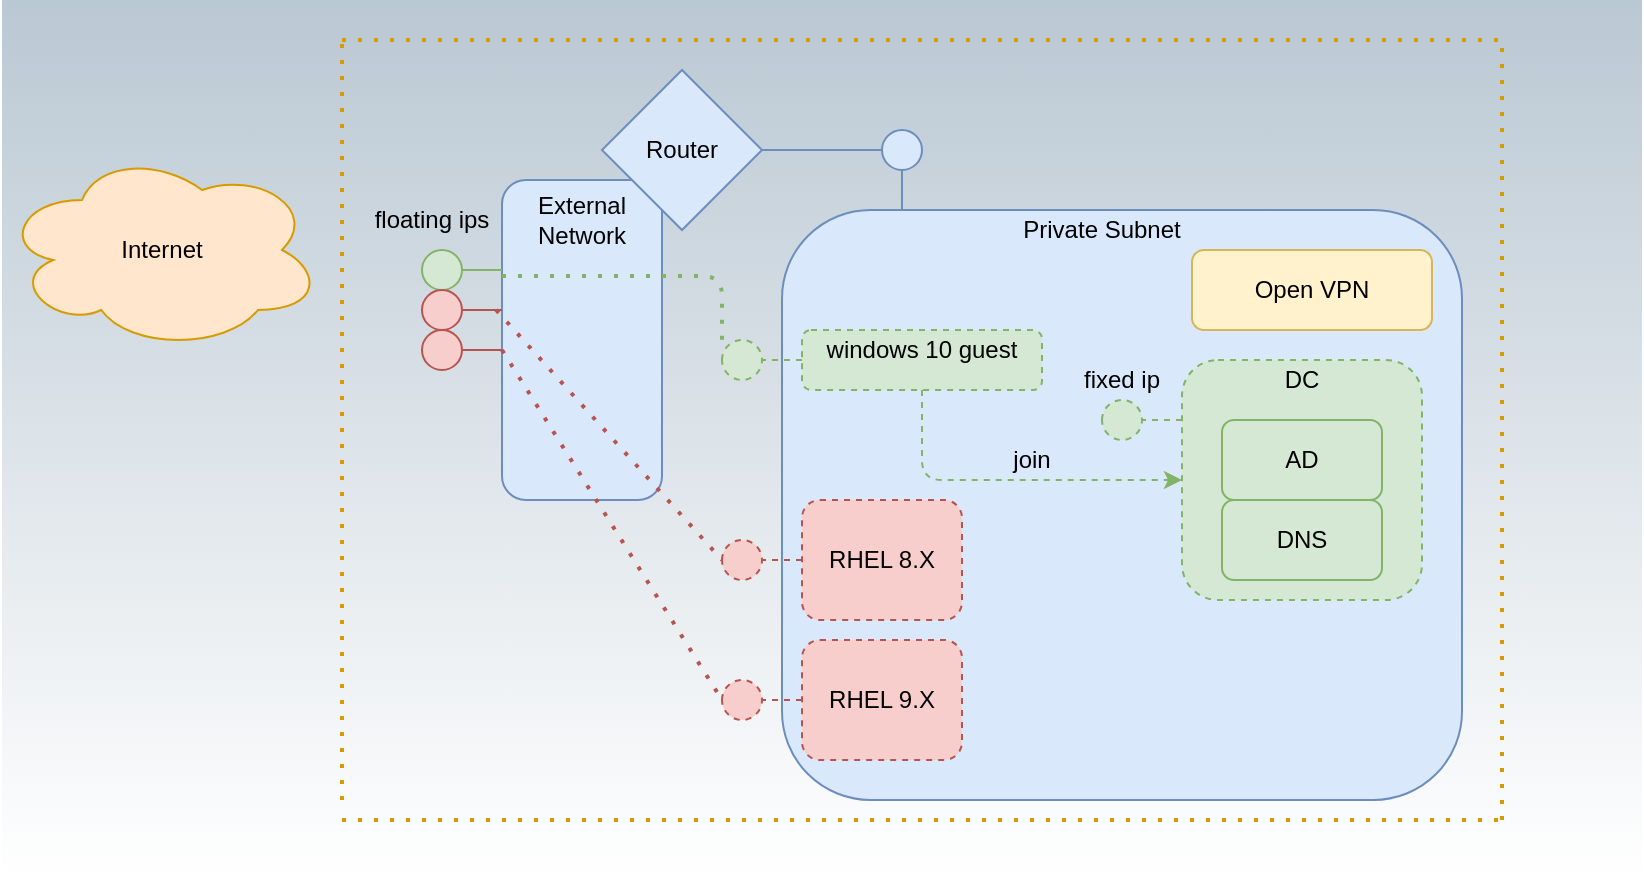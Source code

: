 <mxfile version="13.7.9" type="device"><diagram id="qN_2emV_o_cjyCrhRZce" name="Page-1"><mxGraphModel dx="1185" dy="703" grid="1" gridSize="10" guides="1" tooltips="1" connect="1" arrows="0" fold="1" page="1" pageScale="1" pageWidth="850" pageHeight="1100" math="0" shadow="0"><root><mxCell id="0"/><mxCell id="1" parent="0"/><mxCell id="-ffNCzxJn5W2BscDIvyP-2" value="" style="rounded=0;whiteSpace=wrap;html=1;fillColor=#bac8d3;strokeColor=none;gradientColor=#ffffff;" parent="1" vertex="1"><mxGeometry x="10" y="260" width="820" height="440" as="geometry"/></mxCell><mxCell id="bpRGpPK1hM_NLq0wCQrj-1" value="" style="rounded=1;whiteSpace=wrap;html=1;fillColor=#dae8fc;strokeColor=#6c8ebf;" parent="1" vertex="1"><mxGeometry x="260" y="350" width="80" height="160" as="geometry"/></mxCell><mxCell id="bpRGpPK1hM_NLq0wCQrj-2" value="External Network" style="text;html=1;strokeColor=none;fillColor=none;align=center;verticalAlign=middle;whiteSpace=wrap;rounded=0;" parent="1" vertex="1"><mxGeometry x="255" y="360" width="90" height="20" as="geometry"/></mxCell><mxCell id="bpRGpPK1hM_NLq0wCQrj-3" value="" style="rounded=1;whiteSpace=wrap;html=1;fillColor=#dae8fc;strokeColor=#6c8ebf;" parent="1" vertex="1"><mxGeometry x="400" y="365" width="340" height="295" as="geometry"/></mxCell><mxCell id="bpRGpPK1hM_NLq0wCQrj-4" value="Private Subnet" style="text;html=1;strokeColor=none;fillColor=none;align=center;verticalAlign=middle;whiteSpace=wrap;rounded=0;" parent="1" vertex="1"><mxGeometry x="515" y="365" width="90" height="20" as="geometry"/></mxCell><mxCell id="bpRGpPK1hM_NLq0wCQrj-5" value="" style="rounded=1;whiteSpace=wrap;html=1;fillColor=#d5e8d4;strokeColor=#82b366;dashed=1;" parent="1" vertex="1"><mxGeometry x="600" y="440" width="120" height="120" as="geometry"/></mxCell><mxCell id="bpRGpPK1hM_NLq0wCQrj-6" value="DC" style="text;html=1;strokeColor=none;fillColor=none;align=center;verticalAlign=middle;whiteSpace=wrap;rounded=0;" parent="1" vertex="1"><mxGeometry x="640" y="440" width="40" height="20" as="geometry"/></mxCell><mxCell id="bpRGpPK1hM_NLq0wCQrj-7" value="AD" style="rounded=1;whiteSpace=wrap;html=1;fillColor=#d5e8d4;strokeColor=#82b366;" parent="1" vertex="1"><mxGeometry x="620" y="470" width="80" height="40" as="geometry"/></mxCell><mxCell id="bpRGpPK1hM_NLq0wCQrj-8" value="DNS" style="rounded=1;whiteSpace=wrap;html=1;fillColor=#d5e8d4;strokeColor=#82b366;" parent="1" vertex="1"><mxGeometry x="620" y="510" width="80" height="40" as="geometry"/></mxCell><mxCell id="bpRGpPK1hM_NLq0wCQrj-9" value="fixed ip" style="text;html=1;strokeColor=none;fillColor=none;align=center;verticalAlign=middle;whiteSpace=wrap;rounded=0;" parent="1" vertex="1"><mxGeometry x="545" y="440" width="50" height="20" as="geometry"/></mxCell><mxCell id="bpRGpPK1hM_NLq0wCQrj-10" value="" style="rounded=1;whiteSpace=wrap;html=1;fillColor=#d5e8d4;strokeColor=#82b366;dashed=1;" parent="1" vertex="1"><mxGeometry x="410" y="425" width="120" height="30" as="geometry"/></mxCell><mxCell id="bpRGpPK1hM_NLq0wCQrj-11" value="windows 10 guest" style="text;html=1;strokeColor=none;fillColor=none;align=center;verticalAlign=middle;whiteSpace=wrap;rounded=0;" parent="1" vertex="1"><mxGeometry x="420" y="425" width="100" height="20" as="geometry"/></mxCell><mxCell id="bpRGpPK1hM_NLq0wCQrj-12" value="" style="rhombus;whiteSpace=wrap;html=1;fillColor=#dae8fc;strokeColor=#6c8ebf;" parent="1" vertex="1"><mxGeometry x="310" y="295" width="80" height="80" as="geometry"/></mxCell><mxCell id="bpRGpPK1hM_NLq0wCQrj-13" value="Router" style="text;html=1;strokeColor=none;fillColor=none;align=center;verticalAlign=middle;whiteSpace=wrap;rounded=0;" parent="1" vertex="1"><mxGeometry x="330" y="325" width="40" height="20" as="geometry"/></mxCell><mxCell id="bpRGpPK1hM_NLq0wCQrj-14" value="" style="endArrow=classic;html=1;exitX=0.5;exitY=1;exitDx=0;exitDy=0;fillColor=#d5e8d4;strokeColor=#82b366;dashed=1;" parent="1" source="bpRGpPK1hM_NLq0wCQrj-10" edge="1"><mxGeometry width="50" height="50" relative="1" as="geometry"><mxPoint x="410" y="525" as="sourcePoint"/><mxPoint x="600" y="500" as="targetPoint"/><Array as="points"><mxPoint x="470" y="500"/></Array></mxGeometry></mxCell><mxCell id="bpRGpPK1hM_NLq0wCQrj-15" value="join" style="text;html=1;strokeColor=none;fillColor=none;align=center;verticalAlign=middle;whiteSpace=wrap;rounded=0;" parent="1" vertex="1"><mxGeometry x="505" y="480" width="40" height="20" as="geometry"/></mxCell><mxCell id="bpRGpPK1hM_NLq0wCQrj-16" value="" style="html=1;outlineConnect=0;whiteSpace=wrap;fillColor=#d5e8d4;shape=mxgraph.archimate3.interface;rotation=-180;strokeColor=#82b366;" parent="1" vertex="1"><mxGeometry x="220" y="385" width="40" height="20" as="geometry"/></mxCell><mxCell id="bpRGpPK1hM_NLq0wCQrj-17" value="" style="html=1;outlineConnect=0;whiteSpace=wrap;fillColor=#d5e8d4;shape=mxgraph.archimate3.interface;rotation=-180;strokeColor=#82b366;dashed=1;" parent="1" vertex="1"><mxGeometry x="560" y="460" width="40" height="20" as="geometry"/></mxCell><mxCell id="bpRGpPK1hM_NLq0wCQrj-18" value="" style="html=1;outlineConnect=0;whiteSpace=wrap;fillColor=#d5e8d4;shape=mxgraph.archimate3.interface;rotation=-180;strokeColor=#82b366;dashed=1;" parent="1" vertex="1"><mxGeometry x="370" y="430" width="40" height="20" as="geometry"/></mxCell><mxCell id="bpRGpPK1hM_NLq0wCQrj-22" value="floating ips" style="text;html=1;strokeColor=none;fillColor=none;align=center;verticalAlign=middle;whiteSpace=wrap;rounded=0;" parent="1" vertex="1"><mxGeometry x="195" y="360" width="60" height="20" as="geometry"/></mxCell><mxCell id="bpRGpPK1hM_NLq0wCQrj-23" value="Open VPN" style="rounded=1;whiteSpace=wrap;html=1;fillColor=#fff2cc;strokeColor=#d6b656;" parent="1" vertex="1"><mxGeometry x="605" y="385" width="120" height="40" as="geometry"/></mxCell><mxCell id="bpRGpPK1hM_NLq0wCQrj-24" value="" style="ellipse;shape=cloud;whiteSpace=wrap;html=1;fillColor=#ffe6cc;strokeColor=#d79b00;" parent="1" vertex="1"><mxGeometry x="10" y="335" width="160" height="100" as="geometry"/></mxCell><mxCell id="bpRGpPK1hM_NLq0wCQrj-25" value="Internet" style="text;html=1;strokeColor=none;fillColor=none;align=center;verticalAlign=middle;whiteSpace=wrap;rounded=0;" parent="1" vertex="1"><mxGeometry x="70" y="375" width="40" height="20" as="geometry"/></mxCell><mxCell id="bpRGpPK1hM_NLq0wCQrj-26" value="" style="endArrow=none;dashed=1;html=1;dashPattern=1 3;strokeWidth=2;fillColor=#ffe6cc;strokeColor=#d79b00;" parent="1" edge="1"><mxGeometry width="50" height="50" relative="1" as="geometry"><mxPoint x="180" y="280" as="sourcePoint"/><mxPoint x="760" y="280" as="targetPoint"/></mxGeometry></mxCell><mxCell id="bpRGpPK1hM_NLq0wCQrj-27" value="" style="endArrow=none;dashed=1;html=1;dashPattern=1 3;strokeWidth=2;fillColor=#ffe6cc;strokeColor=#d79b00;" parent="1" edge="1"><mxGeometry width="50" height="50" relative="1" as="geometry"><mxPoint x="180" y="670" as="sourcePoint"/><mxPoint x="760" y="670" as="targetPoint"/></mxGeometry></mxCell><mxCell id="bpRGpPK1hM_NLq0wCQrj-28" value="" style="endArrow=none;dashed=1;html=1;dashPattern=1 3;strokeWidth=2;fillColor=#ffe6cc;strokeColor=#d79b00;" parent="1" edge="1"><mxGeometry width="50" height="50" relative="1" as="geometry"><mxPoint x="180" y="660" as="sourcePoint"/><mxPoint x="180" y="280" as="targetPoint"/></mxGeometry></mxCell><mxCell id="bpRGpPK1hM_NLq0wCQrj-29" value="" style="endArrow=none;dashed=1;html=1;dashPattern=1 3;strokeWidth=2;fillColor=#ffe6cc;strokeColor=#d79b00;" parent="1" edge="1"><mxGeometry width="50" height="50" relative="1" as="geometry"><mxPoint x="760" y="670" as="sourcePoint"/><mxPoint x="760" y="280" as="targetPoint"/></mxGeometry></mxCell><mxCell id="-ffNCzxJn5W2BscDIvyP-1" value="" style="endArrow=none;dashed=1;html=1;dashPattern=1 3;strokeWidth=2;exitX=0;exitY=0.3;exitDx=0;exitDy=0;fillColor=#d5e8d4;strokeColor=#82b366;exitPerimeter=0;" parent="1" source="bpRGpPK1hM_NLq0wCQrj-1" edge="1"><mxGeometry width="50" height="50" relative="1" as="geometry"><mxPoint x="400" y="430" as="sourcePoint"/><mxPoint x="370" y="430" as="targetPoint"/><Array as="points"><mxPoint x="370" y="398"/><mxPoint x="370" y="430"/></Array></mxGeometry></mxCell><mxCell id="Az8amNjePYY0IMAgXjCY-1" value="RHEL 8.X" style="rounded=1;whiteSpace=wrap;html=1;fillColor=#f8cecc;strokeColor=#b85450;dashed=1;" parent="1" vertex="1"><mxGeometry x="410" y="510" width="80" height="60" as="geometry"/></mxCell><mxCell id="Az8amNjePYY0IMAgXjCY-2" value="RHEL 9.X" style="rounded=1;whiteSpace=wrap;html=1;fillColor=#f8cecc;strokeColor=#b85450;dashed=1;" parent="1" vertex="1"><mxGeometry x="410" y="580" width="80" height="60" as="geometry"/></mxCell><mxCell id="Az8amNjePYY0IMAgXjCY-3" value="" style="html=1;outlineConnect=0;whiteSpace=wrap;fillColor=#f8cecc;shape=mxgraph.archimate3.interface;rotation=-180;strokeColor=#b85450;dashed=1;" parent="1" vertex="1"><mxGeometry x="370" y="530" width="40" height="20" as="geometry"/></mxCell><mxCell id="Az8amNjePYY0IMAgXjCY-4" value="" style="html=1;outlineConnect=0;whiteSpace=wrap;fillColor=#f8cecc;shape=mxgraph.archimate3.interface;rotation=-180;strokeColor=#b85450;dashed=1;" parent="1" vertex="1"><mxGeometry x="370" y="600" width="40" height="20" as="geometry"/></mxCell><mxCell id="Az8amNjePYY0IMAgXjCY-5" value="" style="html=1;outlineConnect=0;whiteSpace=wrap;fillColor=#f8cecc;shape=mxgraph.archimate3.interface;rotation=-180;strokeColor=#b85450;" parent="1" vertex="1"><mxGeometry x="220" y="405" width="40" height="20" as="geometry"/></mxCell><mxCell id="Az8amNjePYY0IMAgXjCY-6" value="" style="html=1;outlineConnect=0;whiteSpace=wrap;fillColor=#f8cecc;shape=mxgraph.archimate3.interface;rotation=-180;strokeColor=#b85450;" parent="1" vertex="1"><mxGeometry x="220" y="425" width="40" height="20" as="geometry"/></mxCell><mxCell id="Az8amNjePYY0IMAgXjCY-8" value="" style="endArrow=none;dashed=1;html=1;dashPattern=1 3;strokeWidth=2;entryX=1;entryY=0.5;entryDx=0;entryDy=0;entryPerimeter=0;exitX=-0.037;exitY=0.406;exitDx=0;exitDy=0;exitPerimeter=0;fillColor=#f8cecc;strokeColor=#b85450;" parent="1" source="bpRGpPK1hM_NLq0wCQrj-1" target="Az8amNjePYY0IMAgXjCY-3" edge="1"><mxGeometry width="50" height="50" relative="1" as="geometry"><mxPoint x="400" y="660" as="sourcePoint"/><mxPoint x="450" y="610" as="targetPoint"/></mxGeometry></mxCell><mxCell id="Az8amNjePYY0IMAgXjCY-9" value="" style="endArrow=none;dashed=1;html=1;dashPattern=1 3;strokeWidth=2;entryX=1;entryY=0.5;entryDx=0;entryDy=0;entryPerimeter=0;exitX=0;exitY=0.5;exitDx=0;exitDy=0;exitPerimeter=0;fillColor=#f8cecc;strokeColor=#b85450;" parent="1" source="Az8amNjePYY0IMAgXjCY-6" target="Az8amNjePYY0IMAgXjCY-4" edge="1"><mxGeometry width="50" height="50" relative="1" as="geometry"><mxPoint x="267.04" y="424.96" as="sourcePoint"/><mxPoint x="380" y="550" as="targetPoint"/></mxGeometry></mxCell><mxCell id="1oTkD8FApG_rt1jLH1pN-2" value="" style="html=1;outlineConnect=0;whiteSpace=wrap;fillColor=#dae8fc;shape=mxgraph.archimate3.interface;rotation=-90;strokeColor=#6c8ebf;" vertex="1" parent="1"><mxGeometry x="440" y="335" width="40" height="20" as="geometry"/></mxCell><mxCell id="1oTkD8FApG_rt1jLH1pN-3" value="" style="endArrow=none;html=1;entryX=1;entryY=0.5;entryDx=0;entryDy=0;exitX=0.75;exitY=0;exitDx=0;exitDy=0;exitPerimeter=0;fillColor=#dae8fc;strokeColor=#6c8ebf;" edge="1" parent="1" source="1oTkD8FApG_rt1jLH1pN-2" target="bpRGpPK1hM_NLq0wCQrj-12"><mxGeometry width="50" height="50" relative="1" as="geometry"><mxPoint x="420" y="480" as="sourcePoint"/><mxPoint x="470" y="430" as="targetPoint"/></mxGeometry></mxCell></root></mxGraphModel></diagram></mxfile>